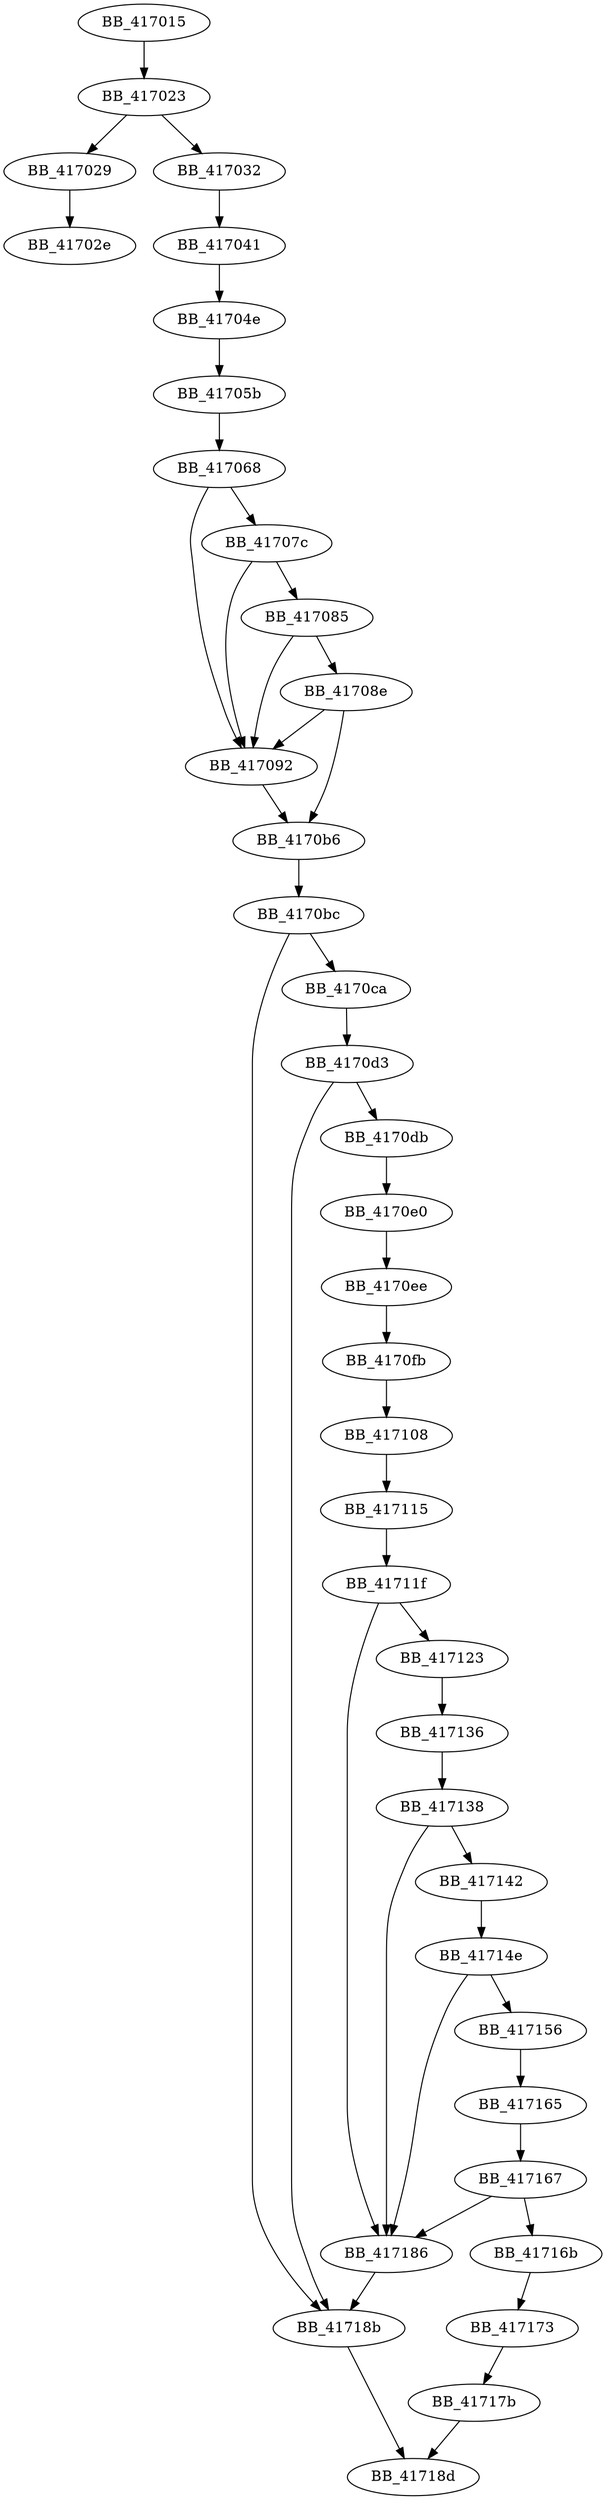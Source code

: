 DiGraph __mtinit{
BB_417015->BB_417023
BB_417023->BB_417029
BB_417023->BB_417032
BB_417029->BB_41702e
BB_417032->BB_417041
BB_417041->BB_41704e
BB_41704e->BB_41705b
BB_41705b->BB_417068
BB_417068->BB_41707c
BB_417068->BB_417092
BB_41707c->BB_417085
BB_41707c->BB_417092
BB_417085->BB_41708e
BB_417085->BB_417092
BB_41708e->BB_417092
BB_41708e->BB_4170b6
BB_417092->BB_4170b6
BB_4170b6->BB_4170bc
BB_4170bc->BB_4170ca
BB_4170bc->BB_41718b
BB_4170ca->BB_4170d3
BB_4170d3->BB_4170db
BB_4170d3->BB_41718b
BB_4170db->BB_4170e0
BB_4170e0->BB_4170ee
BB_4170ee->BB_4170fb
BB_4170fb->BB_417108
BB_417108->BB_417115
BB_417115->BB_41711f
BB_41711f->BB_417123
BB_41711f->BB_417186
BB_417123->BB_417136
BB_417136->BB_417138
BB_417138->BB_417142
BB_417138->BB_417186
BB_417142->BB_41714e
BB_41714e->BB_417156
BB_41714e->BB_417186
BB_417156->BB_417165
BB_417165->BB_417167
BB_417167->BB_41716b
BB_417167->BB_417186
BB_41716b->BB_417173
BB_417173->BB_41717b
BB_41717b->BB_41718d
BB_417186->BB_41718b
BB_41718b->BB_41718d
}
